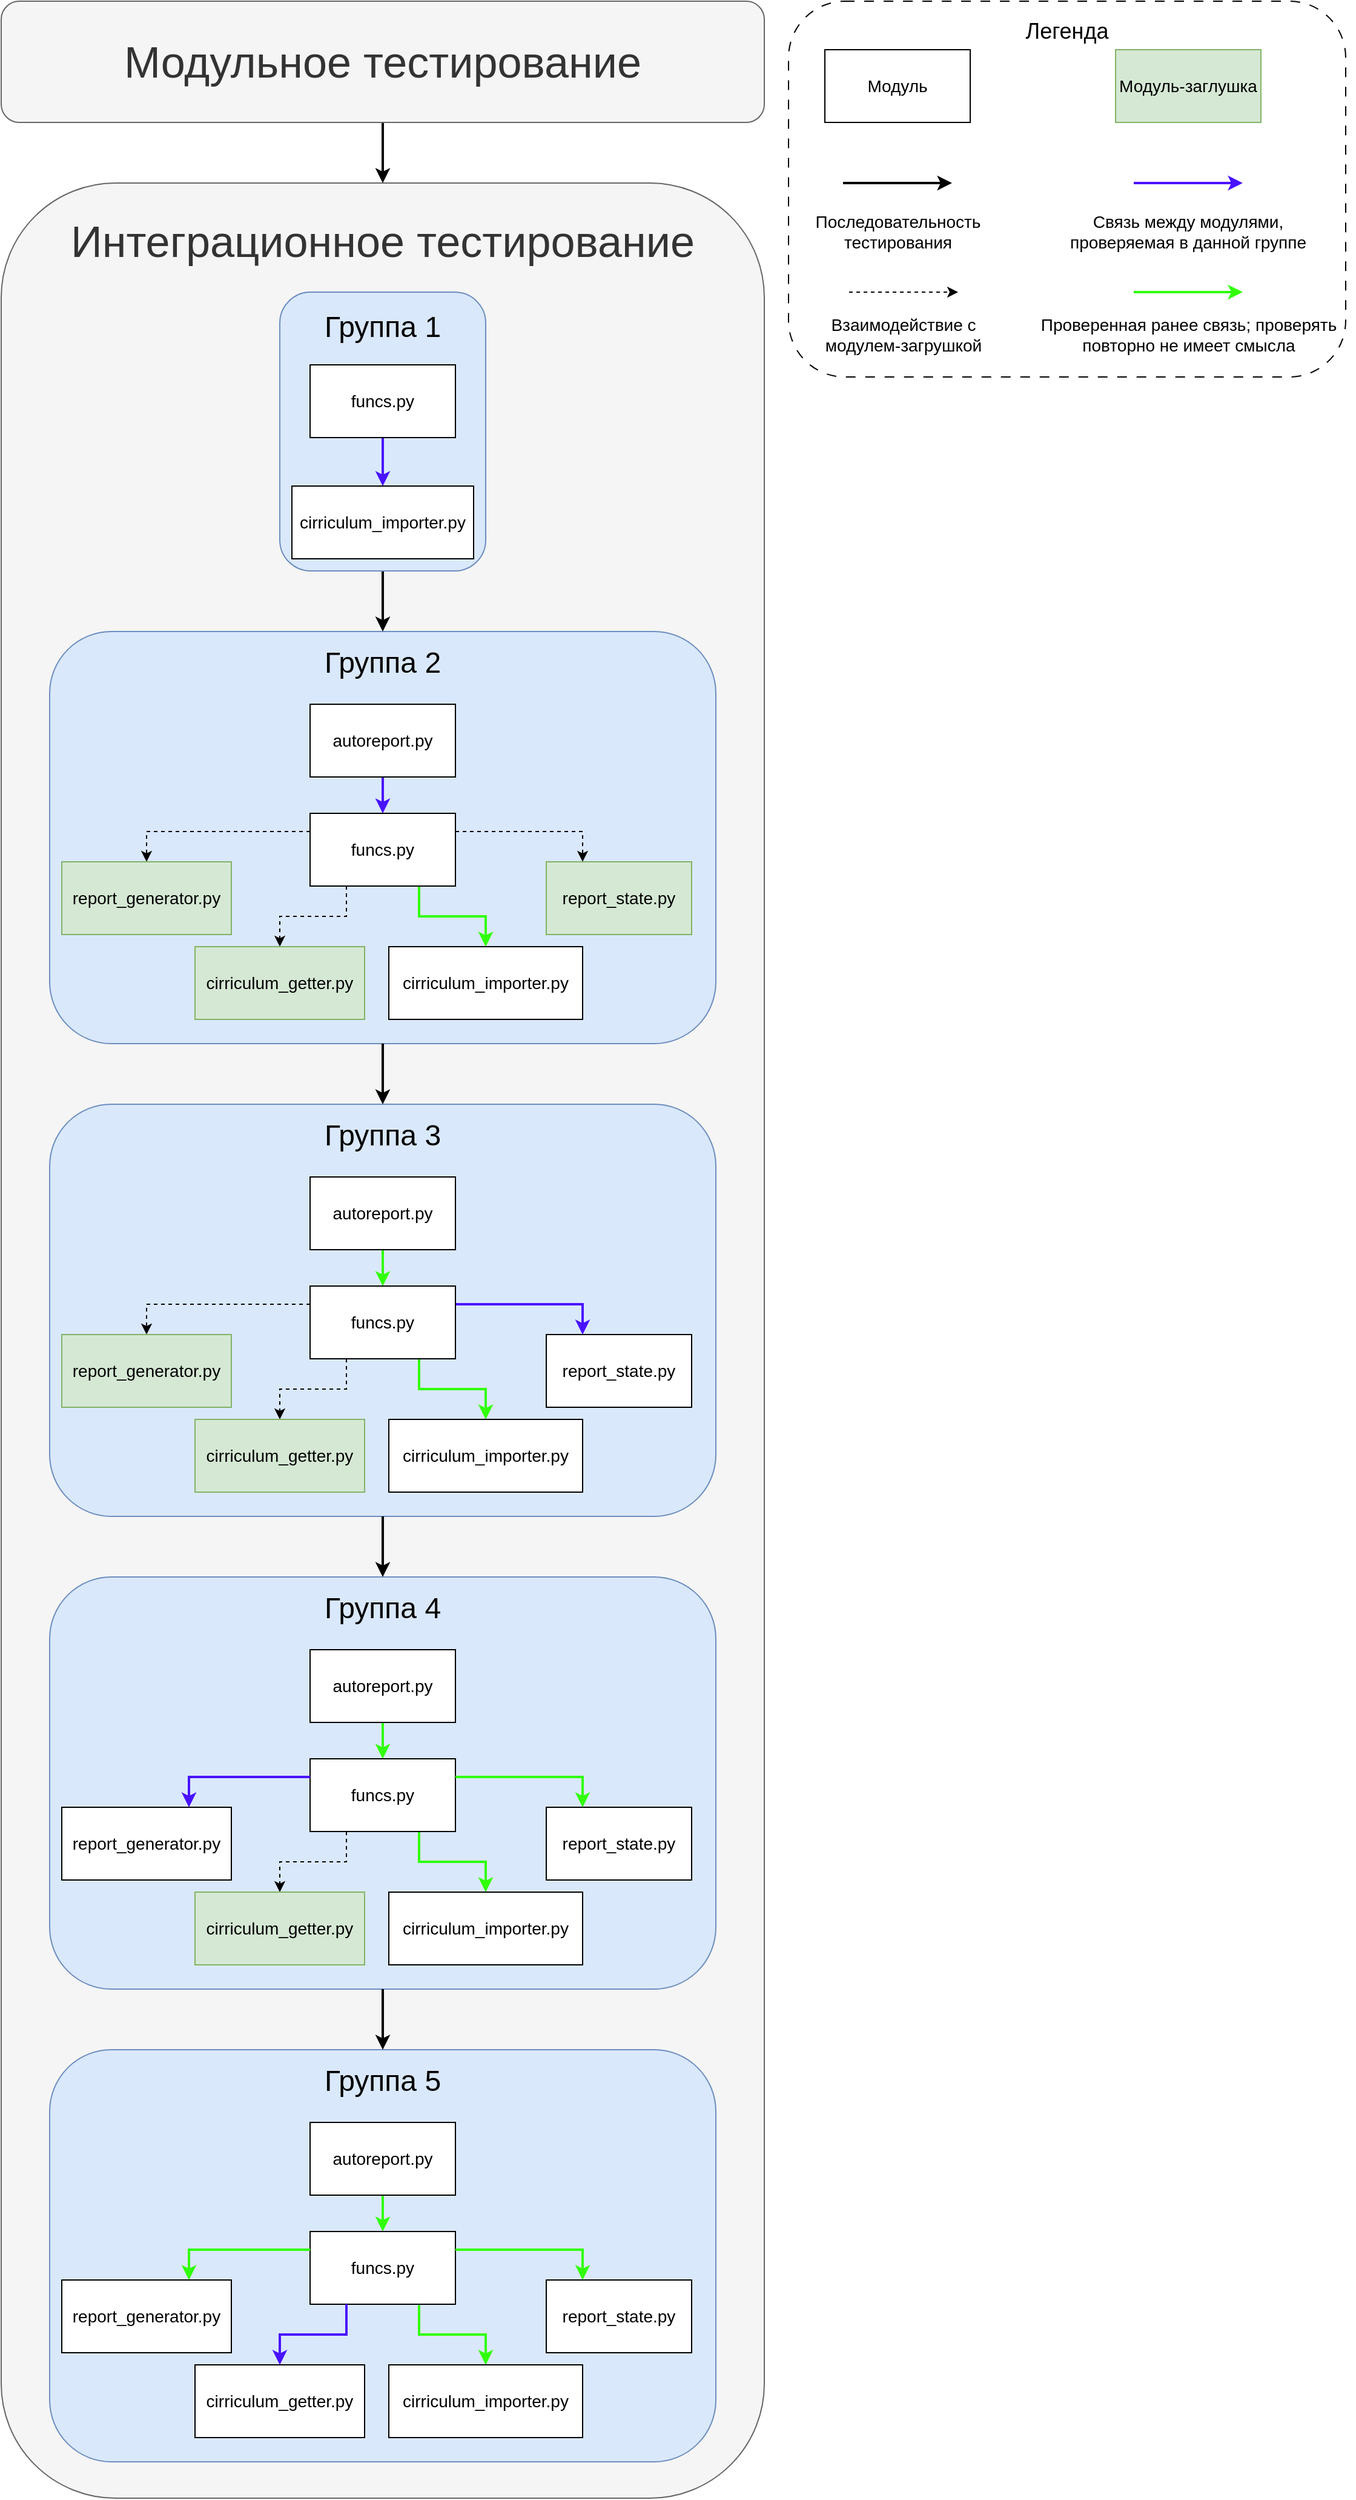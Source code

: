 <mxfile version="21.1.8" type="device">
  <diagram name="Page-1" id="lkr-BBM3ICJieEtdHAA6">
    <mxGraphModel dx="1615" dy="1928" grid="1" gridSize="10" guides="1" tooltips="1" connect="1" arrows="1" fold="1" page="1" pageScale="1" pageWidth="850" pageHeight="1100" math="0" shadow="0">
      <root>
        <mxCell id="0" />
        <mxCell id="1" parent="0" />
        <mxCell id="l3nvB3DhA1se58afsrXY-289" value="&lt;div&gt;&lt;font style=&quot;font-size: 18px;&quot;&gt;Легенда&lt;br&gt;&lt;/font&gt;&lt;/div&gt;&lt;div&gt;&lt;font style=&quot;font-size: 18px;&quot;&gt;&lt;br&gt;&lt;/font&gt;&lt;/div&gt;&lt;div&gt;&lt;font style=&quot;font-size: 18px;&quot;&gt;&lt;br&gt;&lt;/font&gt;&lt;/div&gt;&lt;div&gt;&lt;font style=&quot;font-size: 18px;&quot;&gt;&lt;br&gt;&lt;/font&gt;&lt;/div&gt;&lt;div&gt;&lt;font style=&quot;font-size: 18px;&quot;&gt;&lt;br&gt;&lt;/font&gt;&lt;/div&gt;&lt;div&gt;&lt;font style=&quot;font-size: 18px;&quot;&gt;&lt;br&gt;&lt;/font&gt;&lt;/div&gt;&lt;div&gt;&lt;font style=&quot;font-size: 18px;&quot;&gt;&lt;br&gt;&lt;/font&gt;&lt;/div&gt;&lt;div&gt;&lt;font style=&quot;font-size: 18px;&quot;&gt;&lt;br&gt;&lt;/font&gt;&lt;/div&gt;&lt;div&gt;&lt;font style=&quot;font-size: 18px;&quot;&gt;&lt;br&gt;&lt;/font&gt;&lt;/div&gt;&lt;div&gt;&lt;font style=&quot;font-size: 18px;&quot;&gt;&lt;br&gt;&lt;/font&gt;&lt;/div&gt;&lt;div&gt;&lt;font style=&quot;font-size: 18px;&quot;&gt;&lt;br&gt;&lt;/font&gt;&lt;/div&gt;&lt;div&gt;&lt;font style=&quot;font-size: 18px;&quot;&gt;&lt;br&gt;&lt;/font&gt;&lt;/div&gt;&lt;div&gt;&lt;font style=&quot;font-size: 18px;&quot;&gt;&lt;br&gt;&lt;/font&gt;&lt;/div&gt;" style="rounded=1;whiteSpace=wrap;html=1;dashed=1;dashPattern=8 8;" vertex="1" parent="1">
          <mxGeometry x="860" y="-510" width="460" height="310" as="geometry" />
        </mxCell>
        <mxCell id="l3nvB3DhA1se58afsrXY-282" value="&lt;div&gt;&lt;font style=&quot;font-size: 36px;&quot;&gt;Интеграционное тестирование&lt;/font&gt;&lt;/div&gt;&lt;div&gt;&lt;font style=&quot;font-size: 36px;&quot;&gt;&lt;br&gt;&lt;/font&gt;&lt;/div&gt;&lt;div&gt;&lt;font style=&quot;font-size: 36px;&quot;&gt;&lt;br&gt;&lt;/font&gt;&lt;/div&gt;&lt;div&gt;&lt;font style=&quot;font-size: 36px;&quot;&gt;&lt;br&gt;&lt;/font&gt;&lt;/div&gt;&lt;div&gt;&lt;font style=&quot;font-size: 36px;&quot;&gt;&lt;br&gt;&lt;/font&gt;&lt;/div&gt;&lt;div&gt;&lt;font style=&quot;font-size: 36px;&quot;&gt;&lt;br&gt;&lt;/font&gt;&lt;/div&gt;&lt;div&gt;&lt;font style=&quot;font-size: 36px;&quot;&gt;&lt;br&gt;&lt;/font&gt;&lt;/div&gt;&lt;div&gt;&lt;font style=&quot;font-size: 36px;&quot;&gt;&lt;br&gt;&lt;/font&gt;&lt;/div&gt;&lt;div&gt;&lt;font style=&quot;font-size: 36px;&quot;&gt;&lt;br&gt;&lt;/font&gt;&lt;/div&gt;&lt;div&gt;&lt;font style=&quot;font-size: 36px;&quot;&gt;&lt;br&gt;&lt;/font&gt;&lt;/div&gt;&lt;div&gt;&lt;font style=&quot;font-size: 36px;&quot;&gt;&lt;br&gt;&lt;/font&gt;&lt;/div&gt;&lt;div&gt;&lt;font style=&quot;font-size: 36px;&quot;&gt;&lt;br&gt;&lt;/font&gt;&lt;/div&gt;&lt;div&gt;&lt;font style=&quot;font-size: 36px;&quot;&gt;&lt;br&gt;&lt;/font&gt;&lt;/div&gt;&lt;div&gt;&lt;font style=&quot;font-size: 36px;&quot;&gt;&lt;br&gt;&lt;/font&gt;&lt;/div&gt;&lt;div&gt;&lt;font style=&quot;font-size: 36px;&quot;&gt;&lt;br&gt;&lt;/font&gt;&lt;/div&gt;&lt;div&gt;&lt;font style=&quot;font-size: 36px;&quot;&gt;&lt;br&gt;&lt;/font&gt;&lt;/div&gt;&lt;div&gt;&lt;font style=&quot;font-size: 36px;&quot;&gt;&lt;br&gt;&lt;/font&gt;&lt;/div&gt;&lt;div&gt;&lt;font style=&quot;font-size: 36px;&quot;&gt;&lt;br&gt;&lt;/font&gt;&lt;/div&gt;&lt;div&gt;&lt;font style=&quot;font-size: 36px;&quot;&gt;&lt;br&gt;&lt;/font&gt;&lt;/div&gt;&lt;div&gt;&lt;font style=&quot;font-size: 36px;&quot;&gt;&lt;br&gt;&lt;/font&gt;&lt;/div&gt;&lt;div&gt;&lt;font style=&quot;font-size: 36px;&quot;&gt;&lt;br&gt;&lt;/font&gt;&lt;/div&gt;&lt;div&gt;&lt;font style=&quot;font-size: 36px;&quot;&gt;&lt;br&gt;&lt;/font&gt;&lt;/div&gt;&lt;div&gt;&lt;font style=&quot;font-size: 36px;&quot;&gt;&lt;br&gt;&lt;/font&gt;&lt;/div&gt;&lt;div&gt;&lt;font style=&quot;font-size: 36px;&quot;&gt;&lt;br&gt;&lt;/font&gt;&lt;/div&gt;&lt;div&gt;&lt;font style=&quot;font-size: 36px;&quot;&gt;&lt;br&gt;&lt;/font&gt;&lt;/div&gt;&lt;div&gt;&lt;font style=&quot;font-size: 36px;&quot;&gt;&lt;br&gt;&lt;/font&gt;&lt;/div&gt;&lt;div&gt;&lt;font style=&quot;font-size: 36px;&quot;&gt;&lt;br&gt;&lt;/font&gt;&lt;/div&gt;&lt;div&gt;&lt;font style=&quot;font-size: 36px;&quot;&gt;&lt;br&gt;&lt;/font&gt;&lt;/div&gt;&lt;div&gt;&lt;font style=&quot;font-size: 36px;&quot;&gt;&lt;br&gt;&lt;/font&gt;&lt;/div&gt;&lt;div&gt;&lt;font style=&quot;font-size: 36px;&quot;&gt;&lt;br&gt;&lt;/font&gt;&lt;/div&gt;&lt;div&gt;&lt;font style=&quot;font-size: 36px;&quot;&gt;&lt;br&gt;&lt;/font&gt;&lt;/div&gt;&lt;div&gt;&lt;font style=&quot;font-size: 36px;&quot;&gt;&lt;br&gt;&lt;/font&gt;&lt;/div&gt;&lt;div&gt;&lt;font style=&quot;font-size: 36px;&quot;&gt;&lt;br&gt;&lt;/font&gt;&lt;/div&gt;&lt;div&gt;&lt;font style=&quot;font-size: 36px;&quot;&gt;&lt;br&gt;&lt;/font&gt;&lt;/div&gt;&lt;div&gt;&lt;font style=&quot;font-size: 36px;&quot;&gt;&lt;br&gt;&lt;/font&gt;&lt;/div&gt;&lt;div&gt;&lt;font style=&quot;font-size: 36px;&quot;&gt;&lt;br&gt;&lt;/font&gt;&lt;/div&gt;&lt;div&gt;&lt;font style=&quot;font-size: 36px;&quot;&gt;&lt;br&gt;&lt;/font&gt;&lt;/div&gt;&lt;div&gt;&lt;font style=&quot;font-size: 36px;&quot;&gt;&lt;br&gt;&lt;/font&gt;&lt;/div&gt;&lt;div&gt;&lt;font style=&quot;font-size: 36px;&quot;&gt;&lt;br&gt;&lt;/font&gt;&lt;/div&gt;&lt;div&gt;&lt;font style=&quot;font-size: 36px;&quot;&gt;&lt;br&gt;&lt;/font&gt;&lt;/div&gt;&lt;div&gt;&lt;font style=&quot;font-size: 36px;&quot;&gt;&lt;br&gt;&lt;/font&gt;&lt;/div&gt;&lt;div&gt;&lt;font style=&quot;font-size: 36px;&quot;&gt;&lt;br&gt;&lt;/font&gt;&lt;/div&gt;&lt;div&gt;&lt;font style=&quot;font-size: 36px;&quot;&gt;&lt;br&gt;&lt;/font&gt;&lt;/div&gt;" style="rounded=1;whiteSpace=wrap;html=1;fillColor=#f5f5f5;fontColor=#333333;strokeColor=#666666;" vertex="1" parent="1">
          <mxGeometry x="210" y="-360" width="630" height="1910" as="geometry" />
        </mxCell>
        <mxCell id="l3nvB3DhA1se58afsrXY-219" value="&lt;div&gt;&lt;font style=&quot;font-size: 24px;&quot;&gt;Группа 2&lt;br&gt;&lt;/font&gt;&lt;/div&gt;&lt;div&gt;&lt;font size=&quot;3&quot;&gt;&lt;br&gt;&lt;/font&gt;&lt;/div&gt;&lt;div&gt;&lt;font size=&quot;3&quot;&gt;&lt;br&gt;&lt;/font&gt;&lt;/div&gt;&lt;div&gt;&lt;font size=&quot;3&quot;&gt;&lt;br&gt;&lt;/font&gt;&lt;/div&gt;&lt;div&gt;&lt;font size=&quot;3&quot;&gt;&lt;br&gt;&lt;/font&gt;&lt;/div&gt;&lt;div&gt;&lt;font size=&quot;3&quot;&gt;&lt;br&gt;&lt;/font&gt;&lt;/div&gt;&lt;div&gt;&lt;font size=&quot;3&quot;&gt;&lt;br&gt;&lt;/font&gt;&lt;/div&gt;&lt;div&gt;&lt;font size=&quot;3&quot;&gt;&lt;br&gt;&lt;/font&gt;&lt;/div&gt;&lt;div&gt;&lt;font size=&quot;3&quot;&gt;&lt;br&gt;&lt;/font&gt;&lt;/div&gt;&lt;div&gt;&lt;font size=&quot;3&quot;&gt;&lt;br&gt;&lt;/font&gt;&lt;/div&gt;&lt;div&gt;&lt;font size=&quot;3&quot;&gt;&lt;br&gt;&lt;/font&gt;&lt;/div&gt;&lt;div&gt;&lt;font size=&quot;3&quot;&gt;&lt;br&gt;&lt;/font&gt;&lt;/div&gt;&lt;div&gt;&lt;font size=&quot;3&quot;&gt;&lt;br&gt;&lt;/font&gt;&lt;/div&gt;&lt;div&gt;&lt;font size=&quot;3&quot;&gt;&lt;br&gt;&lt;/font&gt;&lt;/div&gt;&lt;div&gt;&lt;font size=&quot;3&quot;&gt;&lt;br&gt;&lt;/font&gt;&lt;/div&gt;&lt;div&gt;&lt;font size=&quot;3&quot;&gt;&lt;br&gt;&lt;/font&gt;&lt;/div&gt;" style="rounded=1;whiteSpace=wrap;html=1;fillColor=#dae8fc;strokeColor=#6c8ebf;" vertex="1" parent="1">
          <mxGeometry x="250" y="10" width="550" height="340" as="geometry" />
        </mxCell>
        <mxCell id="l3nvB3DhA1se58afsrXY-285" style="edgeStyle=orthogonalEdgeStyle;rounded=0;orthogonalLoop=1;jettySize=auto;html=1;exitX=0.5;exitY=1;exitDx=0;exitDy=0;entryX=0.5;entryY=0;entryDx=0;entryDy=0;strokeWidth=2;" edge="1" parent="1" source="l3nvB3DhA1se58afsrXY-218" target="l3nvB3DhA1se58afsrXY-282">
          <mxGeometry relative="1" as="geometry" />
        </mxCell>
        <mxCell id="l3nvB3DhA1se58afsrXY-218" value="&lt;div&gt;&lt;font style=&quot;font-size: 36px;&quot;&gt;Модульное тестирование&lt;/font&gt;&lt;/div&gt;" style="rounded=1;whiteSpace=wrap;html=1;fillColor=#f5f5f5;fontColor=#333333;strokeColor=#666666;" vertex="1" parent="1">
          <mxGeometry x="210" y="-510" width="630" height="100" as="geometry" />
        </mxCell>
        <mxCell id="l3nvB3DhA1se58afsrXY-226" style="edgeStyle=orthogonalEdgeStyle;rounded=0;orthogonalLoop=1;jettySize=auto;html=1;exitX=0.5;exitY=1;exitDx=0;exitDy=0;entryX=0.5;entryY=0;entryDx=0;entryDy=0;strokeColor=#4912FF;strokeWidth=2;" edge="1" parent="1" source="l3nvB3DhA1se58afsrXY-220" target="l3nvB3DhA1se58afsrXY-221">
          <mxGeometry relative="1" as="geometry" />
        </mxCell>
        <mxCell id="l3nvB3DhA1se58afsrXY-220" value="&lt;font style=&quot;font-size: 14px;&quot;&gt;autoreport.py&lt;/font&gt;" style="rounded=0;whiteSpace=wrap;html=1;" vertex="1" parent="1">
          <mxGeometry x="465" y="70" width="120" height="60" as="geometry" />
        </mxCell>
        <mxCell id="l3nvB3DhA1se58afsrXY-227" style="edgeStyle=orthogonalEdgeStyle;rounded=0;orthogonalLoop=1;jettySize=auto;html=1;exitX=1;exitY=0.25;exitDx=0;exitDy=0;entryX=0.25;entryY=0;entryDx=0;entryDy=0;dashed=1;" edge="1" parent="1" source="l3nvB3DhA1se58afsrXY-221" target="l3nvB3DhA1se58afsrXY-225">
          <mxGeometry relative="1" as="geometry" />
        </mxCell>
        <mxCell id="l3nvB3DhA1se58afsrXY-228" style="edgeStyle=orthogonalEdgeStyle;rounded=0;orthogonalLoop=1;jettySize=auto;html=1;exitX=0.75;exitY=1;exitDx=0;exitDy=0;entryX=0.5;entryY=0;entryDx=0;entryDy=0;strokeColor=#31FF08;strokeWidth=2;" edge="1" parent="1" source="l3nvB3DhA1se58afsrXY-221" target="l3nvB3DhA1se58afsrXY-224">
          <mxGeometry relative="1" as="geometry" />
        </mxCell>
        <mxCell id="l3nvB3DhA1se58afsrXY-229" style="edgeStyle=orthogonalEdgeStyle;rounded=0;orthogonalLoop=1;jettySize=auto;html=1;exitX=0.25;exitY=1;exitDx=0;exitDy=0;entryX=0.5;entryY=0;entryDx=0;entryDy=0;dashed=1;" edge="1" parent="1" source="l3nvB3DhA1se58afsrXY-221" target="l3nvB3DhA1se58afsrXY-223">
          <mxGeometry relative="1" as="geometry" />
        </mxCell>
        <mxCell id="l3nvB3DhA1se58afsrXY-230" style="edgeStyle=orthogonalEdgeStyle;rounded=0;orthogonalLoop=1;jettySize=auto;html=1;exitX=0;exitY=0.25;exitDx=0;exitDy=0;entryX=0.5;entryY=0;entryDx=0;entryDy=0;dashed=1;" edge="1" parent="1" source="l3nvB3DhA1se58afsrXY-221" target="l3nvB3DhA1se58afsrXY-222">
          <mxGeometry relative="1" as="geometry" />
        </mxCell>
        <mxCell id="l3nvB3DhA1se58afsrXY-221" value="&lt;font style=&quot;font-size: 14px;&quot;&gt;funcs.py&lt;/font&gt;" style="rounded=0;whiteSpace=wrap;html=1;" vertex="1" parent="1">
          <mxGeometry x="465" y="160" width="120" height="60" as="geometry" />
        </mxCell>
        <mxCell id="l3nvB3DhA1se58afsrXY-222" value="&lt;font style=&quot;font-size: 14px;&quot;&gt;report_generator.py&lt;/font&gt;" style="rounded=0;whiteSpace=wrap;html=1;fillColor=#d5e8d4;strokeColor=#82b366;" vertex="1" parent="1">
          <mxGeometry x="260" y="200" width="140" height="60" as="geometry" />
        </mxCell>
        <mxCell id="l3nvB3DhA1se58afsrXY-223" value="&lt;font style=&quot;font-size: 14px;&quot;&gt;cirriculum_getter.py&lt;/font&gt;" style="rounded=0;whiteSpace=wrap;html=1;fillColor=#d5e8d4;strokeColor=#82b366;" vertex="1" parent="1">
          <mxGeometry x="370" y="270" width="140" height="60" as="geometry" />
        </mxCell>
        <mxCell id="l3nvB3DhA1se58afsrXY-224" value="&lt;font style=&quot;font-size: 14px;&quot;&gt;cirriculum_importer.py&lt;/font&gt;" style="rounded=0;whiteSpace=wrap;html=1;" vertex="1" parent="1">
          <mxGeometry x="530" y="270" width="160" height="60" as="geometry" />
        </mxCell>
        <mxCell id="l3nvB3DhA1se58afsrXY-225" value="&lt;font style=&quot;font-size: 14px;&quot;&gt;report_state.py&lt;/font&gt;" style="rounded=0;whiteSpace=wrap;html=1;fillColor=#d5e8d4;strokeColor=#82b366;" vertex="1" parent="1">
          <mxGeometry x="660" y="200" width="120" height="60" as="geometry" />
        </mxCell>
        <mxCell id="l3nvB3DhA1se58afsrXY-284" style="edgeStyle=orthogonalEdgeStyle;rounded=0;orthogonalLoop=1;jettySize=auto;html=1;exitX=0.5;exitY=1;exitDx=0;exitDy=0;entryX=0.5;entryY=0;entryDx=0;entryDy=0;strokeWidth=2;" edge="1" parent="1" source="l3nvB3DhA1se58afsrXY-231" target="l3nvB3DhA1se58afsrXY-219">
          <mxGeometry relative="1" as="geometry" />
        </mxCell>
        <mxCell id="l3nvB3DhA1se58afsrXY-231" value="&lt;div&gt;&lt;font style=&quot;font-size: 24px;&quot;&gt;Группа 1&lt;/font&gt;&lt;/div&gt;&lt;br&gt;&lt;div&gt;&lt;br&gt;&lt;/div&gt;&lt;div&gt;&lt;br&gt;&lt;/div&gt;&lt;div&gt;&lt;br&gt;&lt;/div&gt;&lt;div&gt;&lt;br&gt;&lt;/div&gt;&lt;div&gt;&lt;br&gt;&lt;/div&gt;&lt;div&gt;&lt;br&gt;&lt;/div&gt;&lt;div&gt;&lt;br&gt;&lt;/div&gt;&lt;div&gt;&lt;br&gt;&lt;/div&gt;&lt;div&gt;&lt;br&gt;&lt;/div&gt;&lt;div&gt;&lt;br&gt;&lt;/div&gt;&lt;div&gt;&lt;br&gt;&lt;/div&gt;" style="rounded=1;whiteSpace=wrap;html=1;fillColor=#dae8fc;strokeColor=#6c8ebf;" vertex="1" parent="1">
          <mxGeometry x="440" y="-270" width="170" height="230" as="geometry" />
        </mxCell>
        <mxCell id="l3nvB3DhA1se58afsrXY-235" style="edgeStyle=orthogonalEdgeStyle;rounded=0;orthogonalLoop=1;jettySize=auto;html=1;exitX=0.5;exitY=1;exitDx=0;exitDy=0;entryX=0.5;entryY=0;entryDx=0;entryDy=0;strokeColor=#4912FF;strokeWidth=2;" edge="1" parent="1" source="l3nvB3DhA1se58afsrXY-238" target="l3nvB3DhA1se58afsrXY-241">
          <mxGeometry relative="1" as="geometry" />
        </mxCell>
        <mxCell id="l3nvB3DhA1se58afsrXY-238" value="&lt;font style=&quot;font-size: 14px;&quot;&gt;funcs.py&lt;/font&gt;" style="rounded=0;whiteSpace=wrap;html=1;" vertex="1" parent="1">
          <mxGeometry x="465" y="-210" width="120" height="60" as="geometry" />
        </mxCell>
        <mxCell id="l3nvB3DhA1se58afsrXY-241" value="&lt;font style=&quot;font-size: 14px;&quot;&gt;cirriculum_importer.py&lt;/font&gt;" style="rounded=0;whiteSpace=wrap;html=1;" vertex="1" parent="1">
          <mxGeometry x="450" y="-110" width="150" height="60" as="geometry" />
        </mxCell>
        <mxCell id="l3nvB3DhA1se58afsrXY-243" value="&lt;div&gt;&lt;font style=&quot;font-size: 24px;&quot;&gt;Группа 3&lt;br&gt;&lt;/font&gt;&lt;/div&gt;&lt;div&gt;&lt;font size=&quot;3&quot;&gt;&lt;br&gt;&lt;/font&gt;&lt;/div&gt;&lt;div&gt;&lt;font size=&quot;3&quot;&gt;&lt;br&gt;&lt;/font&gt;&lt;/div&gt;&lt;div&gt;&lt;font size=&quot;3&quot;&gt;&lt;br&gt;&lt;/font&gt;&lt;/div&gt;&lt;div&gt;&lt;font size=&quot;3&quot;&gt;&lt;br&gt;&lt;/font&gt;&lt;/div&gt;&lt;div&gt;&lt;font size=&quot;3&quot;&gt;&lt;br&gt;&lt;/font&gt;&lt;/div&gt;&lt;div&gt;&lt;font size=&quot;3&quot;&gt;&lt;br&gt;&lt;/font&gt;&lt;/div&gt;&lt;div&gt;&lt;font size=&quot;3&quot;&gt;&lt;br&gt;&lt;/font&gt;&lt;/div&gt;&lt;div&gt;&lt;font size=&quot;3&quot;&gt;&lt;br&gt;&lt;/font&gt;&lt;/div&gt;&lt;div&gt;&lt;font size=&quot;3&quot;&gt;&lt;br&gt;&lt;/font&gt;&lt;/div&gt;&lt;div&gt;&lt;font size=&quot;3&quot;&gt;&lt;br&gt;&lt;/font&gt;&lt;/div&gt;&lt;div&gt;&lt;font size=&quot;3&quot;&gt;&lt;br&gt;&lt;/font&gt;&lt;/div&gt;&lt;div&gt;&lt;font size=&quot;3&quot;&gt;&lt;br&gt;&lt;/font&gt;&lt;/div&gt;&lt;div&gt;&lt;font size=&quot;3&quot;&gt;&lt;br&gt;&lt;/font&gt;&lt;/div&gt;&lt;div&gt;&lt;font size=&quot;3&quot;&gt;&lt;br&gt;&lt;/font&gt;&lt;/div&gt;&lt;div&gt;&lt;font size=&quot;3&quot;&gt;&lt;br&gt;&lt;/font&gt;&lt;/div&gt;" style="rounded=1;whiteSpace=wrap;html=1;fillColor=#dae8fc;strokeColor=#6c8ebf;" vertex="1" parent="1">
          <mxGeometry x="250" y="400" width="550" height="340" as="geometry" />
        </mxCell>
        <mxCell id="l3nvB3DhA1se58afsrXY-244" style="edgeStyle=orthogonalEdgeStyle;rounded=0;orthogonalLoop=1;jettySize=auto;html=1;exitX=0.5;exitY=1;exitDx=0;exitDy=0;entryX=0.5;entryY=0;entryDx=0;entryDy=0;strokeColor=#31FF08;strokeWidth=2;" edge="1" parent="1" source="l3nvB3DhA1se58afsrXY-245" target="l3nvB3DhA1se58afsrXY-250">
          <mxGeometry relative="1" as="geometry" />
        </mxCell>
        <mxCell id="l3nvB3DhA1se58afsrXY-245" value="&lt;font style=&quot;font-size: 14px;&quot;&gt;autoreport.py&lt;/font&gt;" style="rounded=0;whiteSpace=wrap;html=1;" vertex="1" parent="1">
          <mxGeometry x="465" y="460" width="120" height="60" as="geometry" />
        </mxCell>
        <mxCell id="l3nvB3DhA1se58afsrXY-246" style="edgeStyle=orthogonalEdgeStyle;rounded=0;orthogonalLoop=1;jettySize=auto;html=1;exitX=1;exitY=0.25;exitDx=0;exitDy=0;entryX=0.25;entryY=0;entryDx=0;entryDy=0;strokeColor=#4912FF;strokeWidth=2;" edge="1" parent="1" source="l3nvB3DhA1se58afsrXY-250" target="l3nvB3DhA1se58afsrXY-254">
          <mxGeometry relative="1" as="geometry" />
        </mxCell>
        <mxCell id="l3nvB3DhA1se58afsrXY-247" style="edgeStyle=orthogonalEdgeStyle;rounded=0;orthogonalLoop=1;jettySize=auto;html=1;exitX=0.75;exitY=1;exitDx=0;exitDy=0;entryX=0.5;entryY=0;entryDx=0;entryDy=0;strokeColor=#31FF08;strokeWidth=2;" edge="1" parent="1" source="l3nvB3DhA1se58afsrXY-250" target="l3nvB3DhA1se58afsrXY-253">
          <mxGeometry relative="1" as="geometry" />
        </mxCell>
        <mxCell id="l3nvB3DhA1se58afsrXY-248" style="edgeStyle=orthogonalEdgeStyle;rounded=0;orthogonalLoop=1;jettySize=auto;html=1;exitX=0.25;exitY=1;exitDx=0;exitDy=0;entryX=0.5;entryY=0;entryDx=0;entryDy=0;dashed=1;" edge="1" parent="1" source="l3nvB3DhA1se58afsrXY-250" target="l3nvB3DhA1se58afsrXY-252">
          <mxGeometry relative="1" as="geometry" />
        </mxCell>
        <mxCell id="l3nvB3DhA1se58afsrXY-249" style="edgeStyle=orthogonalEdgeStyle;rounded=0;orthogonalLoop=1;jettySize=auto;html=1;exitX=0;exitY=0.25;exitDx=0;exitDy=0;entryX=0.5;entryY=0;entryDx=0;entryDy=0;dashed=1;" edge="1" parent="1" source="l3nvB3DhA1se58afsrXY-250" target="l3nvB3DhA1se58afsrXY-251">
          <mxGeometry relative="1" as="geometry" />
        </mxCell>
        <mxCell id="l3nvB3DhA1se58afsrXY-250" value="&lt;font style=&quot;font-size: 14px;&quot;&gt;funcs.py&lt;/font&gt;" style="rounded=0;whiteSpace=wrap;html=1;" vertex="1" parent="1">
          <mxGeometry x="465" y="550" width="120" height="60" as="geometry" />
        </mxCell>
        <mxCell id="l3nvB3DhA1se58afsrXY-251" value="&lt;font style=&quot;font-size: 14px;&quot;&gt;report_generator.py&lt;/font&gt;" style="rounded=0;whiteSpace=wrap;html=1;fillColor=#d5e8d4;strokeColor=#82b366;" vertex="1" parent="1">
          <mxGeometry x="260" y="590" width="140" height="60" as="geometry" />
        </mxCell>
        <mxCell id="l3nvB3DhA1se58afsrXY-252" value="&lt;font style=&quot;font-size: 14px;&quot;&gt;cirriculum_getter.py&lt;/font&gt;" style="rounded=0;whiteSpace=wrap;html=1;fillColor=#d5e8d4;strokeColor=#82b366;" vertex="1" parent="1">
          <mxGeometry x="370" y="660" width="140" height="60" as="geometry" />
        </mxCell>
        <mxCell id="l3nvB3DhA1se58afsrXY-253" value="&lt;font style=&quot;font-size: 14px;&quot;&gt;cirriculum_importer.py&lt;/font&gt;" style="rounded=0;whiteSpace=wrap;html=1;" vertex="1" parent="1">
          <mxGeometry x="530" y="660" width="160" height="60" as="geometry" />
        </mxCell>
        <mxCell id="l3nvB3DhA1se58afsrXY-254" value="&lt;font style=&quot;font-size: 14px;&quot;&gt;report_state.py&lt;/font&gt;" style="rounded=0;whiteSpace=wrap;html=1;" vertex="1" parent="1">
          <mxGeometry x="660" y="590" width="120" height="60" as="geometry" />
        </mxCell>
        <mxCell id="l3nvB3DhA1se58afsrXY-255" value="&lt;div&gt;&lt;font style=&quot;font-size: 24px;&quot;&gt;Группа 4&lt;br&gt;&lt;/font&gt;&lt;/div&gt;&lt;div&gt;&lt;font size=&quot;3&quot;&gt;&lt;br&gt;&lt;/font&gt;&lt;/div&gt;&lt;div&gt;&lt;font size=&quot;3&quot;&gt;&lt;br&gt;&lt;/font&gt;&lt;/div&gt;&lt;div&gt;&lt;font size=&quot;3&quot;&gt;&lt;br&gt;&lt;/font&gt;&lt;/div&gt;&lt;div&gt;&lt;font size=&quot;3&quot;&gt;&lt;br&gt;&lt;/font&gt;&lt;/div&gt;&lt;div&gt;&lt;font size=&quot;3&quot;&gt;&lt;br&gt;&lt;/font&gt;&lt;/div&gt;&lt;div&gt;&lt;font size=&quot;3&quot;&gt;&lt;br&gt;&lt;/font&gt;&lt;/div&gt;&lt;div&gt;&lt;font size=&quot;3&quot;&gt;&lt;br&gt;&lt;/font&gt;&lt;/div&gt;&lt;div&gt;&lt;font size=&quot;3&quot;&gt;&lt;br&gt;&lt;/font&gt;&lt;/div&gt;&lt;div&gt;&lt;font size=&quot;3&quot;&gt;&lt;br&gt;&lt;/font&gt;&lt;/div&gt;&lt;div&gt;&lt;font size=&quot;3&quot;&gt;&lt;br&gt;&lt;/font&gt;&lt;/div&gt;&lt;div&gt;&lt;font size=&quot;3&quot;&gt;&lt;br&gt;&lt;/font&gt;&lt;/div&gt;&lt;div&gt;&lt;font size=&quot;3&quot;&gt;&lt;br&gt;&lt;/font&gt;&lt;/div&gt;&lt;div&gt;&lt;font size=&quot;3&quot;&gt;&lt;br&gt;&lt;/font&gt;&lt;/div&gt;&lt;div&gt;&lt;font size=&quot;3&quot;&gt;&lt;br&gt;&lt;/font&gt;&lt;/div&gt;&lt;div&gt;&lt;font size=&quot;3&quot;&gt;&lt;br&gt;&lt;/font&gt;&lt;/div&gt;" style="rounded=1;whiteSpace=wrap;html=1;fillColor=#dae8fc;strokeColor=#6c8ebf;" vertex="1" parent="1">
          <mxGeometry x="250" y="790" width="550" height="340" as="geometry" />
        </mxCell>
        <mxCell id="l3nvB3DhA1se58afsrXY-256" style="edgeStyle=orthogonalEdgeStyle;rounded=0;orthogonalLoop=1;jettySize=auto;html=1;exitX=0.5;exitY=1;exitDx=0;exitDy=0;entryX=0.5;entryY=0;entryDx=0;entryDy=0;strokeColor=#31FF08;strokeWidth=2;" edge="1" parent="1" source="l3nvB3DhA1se58afsrXY-257" target="l3nvB3DhA1se58afsrXY-262">
          <mxGeometry relative="1" as="geometry" />
        </mxCell>
        <mxCell id="l3nvB3DhA1se58afsrXY-257" value="&lt;font style=&quot;font-size: 14px;&quot;&gt;autoreport.py&lt;/font&gt;" style="rounded=0;whiteSpace=wrap;html=1;" vertex="1" parent="1">
          <mxGeometry x="465" y="850" width="120" height="60" as="geometry" />
        </mxCell>
        <mxCell id="l3nvB3DhA1se58afsrXY-259" style="edgeStyle=orthogonalEdgeStyle;rounded=0;orthogonalLoop=1;jettySize=auto;html=1;exitX=0.75;exitY=1;exitDx=0;exitDy=0;entryX=0.5;entryY=0;entryDx=0;entryDy=0;strokeColor=#31FF08;strokeWidth=2;" edge="1" parent="1" source="l3nvB3DhA1se58afsrXY-262" target="l3nvB3DhA1se58afsrXY-265">
          <mxGeometry relative="1" as="geometry" />
        </mxCell>
        <mxCell id="l3nvB3DhA1se58afsrXY-260" style="edgeStyle=orthogonalEdgeStyle;rounded=0;orthogonalLoop=1;jettySize=auto;html=1;exitX=0.25;exitY=1;exitDx=0;exitDy=0;entryX=0.5;entryY=0;entryDx=0;entryDy=0;dashed=1;" edge="1" parent="1" source="l3nvB3DhA1se58afsrXY-262" target="l3nvB3DhA1se58afsrXY-264">
          <mxGeometry relative="1" as="geometry" />
        </mxCell>
        <mxCell id="l3nvB3DhA1se58afsrXY-262" value="&lt;font style=&quot;font-size: 14px;&quot;&gt;funcs.py&lt;/font&gt;" style="rounded=0;whiteSpace=wrap;html=1;" vertex="1" parent="1">
          <mxGeometry x="465" y="940" width="120" height="60" as="geometry" />
        </mxCell>
        <mxCell id="l3nvB3DhA1se58afsrXY-263" value="&lt;font style=&quot;font-size: 14px;&quot;&gt;report_generator.py&lt;/font&gt;" style="rounded=0;whiteSpace=wrap;html=1;" vertex="1" parent="1">
          <mxGeometry x="260" y="980" width="140" height="60" as="geometry" />
        </mxCell>
        <mxCell id="l3nvB3DhA1se58afsrXY-264" value="&lt;font style=&quot;font-size: 14px;&quot;&gt;cirriculum_getter.py&lt;/font&gt;" style="rounded=0;whiteSpace=wrap;html=1;fillColor=#d5e8d4;strokeColor=#82b366;" vertex="1" parent="1">
          <mxGeometry x="370" y="1050" width="140" height="60" as="geometry" />
        </mxCell>
        <mxCell id="l3nvB3DhA1se58afsrXY-265" value="&lt;font style=&quot;font-size: 14px;&quot;&gt;cirriculum_importer.py&lt;/font&gt;" style="rounded=0;whiteSpace=wrap;html=1;" vertex="1" parent="1">
          <mxGeometry x="530" y="1050" width="160" height="60" as="geometry" />
        </mxCell>
        <mxCell id="l3nvB3DhA1se58afsrXY-266" value="&lt;font style=&quot;font-size: 14px;&quot;&gt;report_state.py&lt;/font&gt;" style="rounded=0;whiteSpace=wrap;html=1;" vertex="1" parent="1">
          <mxGeometry x="660" y="980" width="120" height="60" as="geometry" />
        </mxCell>
        <mxCell id="l3nvB3DhA1se58afsrXY-267" style="edgeStyle=orthogonalEdgeStyle;rounded=0;orthogonalLoop=1;jettySize=auto;html=1;exitX=0;exitY=0.25;exitDx=0;exitDy=0;entryX=0.75;entryY=0;entryDx=0;entryDy=0;strokeColor=#4912FF;strokeWidth=2;" edge="1" parent="1" source="l3nvB3DhA1se58afsrXY-262" target="l3nvB3DhA1se58afsrXY-263">
          <mxGeometry relative="1" as="geometry">
            <mxPoint x="595" y="995" as="sourcePoint" />
            <mxPoint x="700" y="1030" as="targetPoint" />
          </mxGeometry>
        </mxCell>
        <mxCell id="l3nvB3DhA1se58afsrXY-268" style="edgeStyle=orthogonalEdgeStyle;rounded=0;orthogonalLoop=1;jettySize=auto;html=1;exitX=1;exitY=0.25;exitDx=0;exitDy=0;entryX=0.25;entryY=0;entryDx=0;entryDy=0;strokeColor=#31FF08;strokeWidth=2;" edge="1" parent="1" source="l3nvB3DhA1se58afsrXY-262" target="l3nvB3DhA1se58afsrXY-266">
          <mxGeometry relative="1" as="geometry">
            <mxPoint x="565" y="1010" as="sourcePoint" />
            <mxPoint x="600" y="1060" as="targetPoint" />
          </mxGeometry>
        </mxCell>
        <mxCell id="l3nvB3DhA1se58afsrXY-269" value="&lt;div&gt;&lt;font style=&quot;font-size: 24px;&quot;&gt;Группа 5&lt;/font&gt;&lt;/div&gt;&lt;div&gt;&lt;font size=&quot;3&quot;&gt;&lt;br&gt;&lt;/font&gt;&lt;/div&gt;&lt;div&gt;&lt;font size=&quot;3&quot;&gt;&lt;br&gt;&lt;/font&gt;&lt;/div&gt;&lt;div&gt;&lt;font size=&quot;3&quot;&gt;&lt;br&gt;&lt;/font&gt;&lt;/div&gt;&lt;div&gt;&lt;font size=&quot;3&quot;&gt;&lt;br&gt;&lt;/font&gt;&lt;/div&gt;&lt;div&gt;&lt;font size=&quot;3&quot;&gt;&lt;br&gt;&lt;/font&gt;&lt;/div&gt;&lt;div&gt;&lt;font size=&quot;3&quot;&gt;&lt;br&gt;&lt;/font&gt;&lt;/div&gt;&lt;div&gt;&lt;font size=&quot;3&quot;&gt;&lt;br&gt;&lt;/font&gt;&lt;/div&gt;&lt;div&gt;&lt;font size=&quot;3&quot;&gt;&lt;br&gt;&lt;/font&gt;&lt;/div&gt;&lt;div&gt;&lt;font size=&quot;3&quot;&gt;&lt;br&gt;&lt;/font&gt;&lt;/div&gt;&lt;div&gt;&lt;font size=&quot;3&quot;&gt;&lt;br&gt;&lt;/font&gt;&lt;/div&gt;&lt;div&gt;&lt;font size=&quot;3&quot;&gt;&lt;br&gt;&lt;/font&gt;&lt;/div&gt;&lt;div&gt;&lt;font size=&quot;3&quot;&gt;&lt;br&gt;&lt;/font&gt;&lt;/div&gt;&lt;div&gt;&lt;font size=&quot;3&quot;&gt;&lt;br&gt;&lt;/font&gt;&lt;/div&gt;&lt;div&gt;&lt;font size=&quot;3&quot;&gt;&lt;br&gt;&lt;/font&gt;&lt;/div&gt;&lt;div&gt;&lt;font size=&quot;3&quot;&gt;&lt;br&gt;&lt;/font&gt;&lt;/div&gt;" style="rounded=1;whiteSpace=wrap;html=1;fillColor=#dae8fc;strokeColor=#6c8ebf;" vertex="1" parent="1">
          <mxGeometry x="250" y="1180" width="550" height="340" as="geometry" />
        </mxCell>
        <mxCell id="l3nvB3DhA1se58afsrXY-270" style="edgeStyle=orthogonalEdgeStyle;rounded=0;orthogonalLoop=1;jettySize=auto;html=1;exitX=0.5;exitY=1;exitDx=0;exitDy=0;entryX=0.5;entryY=0;entryDx=0;entryDy=0;strokeColor=#31FF08;strokeWidth=2;" edge="1" parent="1" source="l3nvB3DhA1se58afsrXY-271" target="l3nvB3DhA1se58afsrXY-274">
          <mxGeometry relative="1" as="geometry" />
        </mxCell>
        <mxCell id="l3nvB3DhA1se58afsrXY-271" value="&lt;font style=&quot;font-size: 14px;&quot;&gt;autoreport.py&lt;/font&gt;" style="rounded=0;whiteSpace=wrap;html=1;" vertex="1" parent="1">
          <mxGeometry x="465" y="1240" width="120" height="60" as="geometry" />
        </mxCell>
        <mxCell id="l3nvB3DhA1se58afsrXY-272" style="edgeStyle=orthogonalEdgeStyle;rounded=0;orthogonalLoop=1;jettySize=auto;html=1;exitX=0.75;exitY=1;exitDx=0;exitDy=0;entryX=0.5;entryY=0;entryDx=0;entryDy=0;strokeColor=#31FF08;strokeWidth=2;" edge="1" parent="1" source="l3nvB3DhA1se58afsrXY-274" target="l3nvB3DhA1se58afsrXY-277">
          <mxGeometry relative="1" as="geometry" />
        </mxCell>
        <mxCell id="l3nvB3DhA1se58afsrXY-274" value="&lt;font style=&quot;font-size: 14px;&quot;&gt;funcs.py&lt;/font&gt;" style="rounded=0;whiteSpace=wrap;html=1;" vertex="1" parent="1">
          <mxGeometry x="465" y="1330" width="120" height="60" as="geometry" />
        </mxCell>
        <mxCell id="l3nvB3DhA1se58afsrXY-275" value="&lt;font style=&quot;font-size: 14px;&quot;&gt;report_generator.py&lt;/font&gt;" style="rounded=0;whiteSpace=wrap;html=1;" vertex="1" parent="1">
          <mxGeometry x="260" y="1370" width="140" height="60" as="geometry" />
        </mxCell>
        <mxCell id="l3nvB3DhA1se58afsrXY-276" value="&lt;font style=&quot;font-size: 14px;&quot;&gt;cirriculum_getter.py&lt;/font&gt;" style="rounded=0;whiteSpace=wrap;html=1;" vertex="1" parent="1">
          <mxGeometry x="370" y="1440" width="140" height="60" as="geometry" />
        </mxCell>
        <mxCell id="l3nvB3DhA1se58afsrXY-277" value="&lt;font style=&quot;font-size: 14px;&quot;&gt;cirriculum_importer.py&lt;/font&gt;" style="rounded=0;whiteSpace=wrap;html=1;" vertex="1" parent="1">
          <mxGeometry x="530" y="1440" width="160" height="60" as="geometry" />
        </mxCell>
        <mxCell id="l3nvB3DhA1se58afsrXY-278" value="&lt;font style=&quot;font-size: 14px;&quot;&gt;report_state.py&lt;/font&gt;" style="rounded=0;whiteSpace=wrap;html=1;" vertex="1" parent="1">
          <mxGeometry x="660" y="1370" width="120" height="60" as="geometry" />
        </mxCell>
        <mxCell id="l3nvB3DhA1se58afsrXY-279" style="edgeStyle=orthogonalEdgeStyle;rounded=0;orthogonalLoop=1;jettySize=auto;html=1;exitX=0.25;exitY=1;exitDx=0;exitDy=0;entryX=0.5;entryY=0;entryDx=0;entryDy=0;strokeColor=#4912FF;strokeWidth=2;" edge="1" parent="1" source="l3nvB3DhA1se58afsrXY-274" target="l3nvB3DhA1se58afsrXY-276">
          <mxGeometry relative="1" as="geometry">
            <mxPoint x="595" y="1385" as="sourcePoint" />
            <mxPoint x="700" y="1420" as="targetPoint" />
          </mxGeometry>
        </mxCell>
        <mxCell id="l3nvB3DhA1se58afsrXY-280" style="edgeStyle=orthogonalEdgeStyle;rounded=0;orthogonalLoop=1;jettySize=auto;html=1;exitX=1;exitY=0.25;exitDx=0;exitDy=0;entryX=0.25;entryY=0;entryDx=0;entryDy=0;strokeColor=#31FF08;strokeWidth=2;" edge="1" parent="1" source="l3nvB3DhA1se58afsrXY-274" target="l3nvB3DhA1se58afsrXY-278">
          <mxGeometry relative="1" as="geometry">
            <mxPoint x="565" y="1400" as="sourcePoint" />
            <mxPoint x="600" y="1450" as="targetPoint" />
          </mxGeometry>
        </mxCell>
        <mxCell id="l3nvB3DhA1se58afsrXY-281" style="edgeStyle=orthogonalEdgeStyle;rounded=0;orthogonalLoop=1;jettySize=auto;html=1;exitX=0;exitY=0.25;exitDx=0;exitDy=0;entryX=0.75;entryY=0;entryDx=0;entryDy=0;strokeColor=#31FF08;strokeWidth=2;" edge="1" parent="1" source="l3nvB3DhA1se58afsrXY-274" target="l3nvB3DhA1se58afsrXY-275">
          <mxGeometry relative="1" as="geometry">
            <mxPoint x="565" y="1400" as="sourcePoint" />
            <mxPoint x="600" y="1450" as="targetPoint" />
          </mxGeometry>
        </mxCell>
        <mxCell id="l3nvB3DhA1se58afsrXY-286" style="edgeStyle=orthogonalEdgeStyle;rounded=0;orthogonalLoop=1;jettySize=auto;html=1;exitX=0.5;exitY=1;exitDx=0;exitDy=0;entryX=0.5;entryY=0;entryDx=0;entryDy=0;strokeWidth=2;" edge="1" parent="1" source="l3nvB3DhA1se58afsrXY-219" target="l3nvB3DhA1se58afsrXY-243">
          <mxGeometry relative="1" as="geometry">
            <mxPoint x="535" y="-30" as="sourcePoint" />
            <mxPoint x="535" y="20" as="targetPoint" />
          </mxGeometry>
        </mxCell>
        <mxCell id="l3nvB3DhA1se58afsrXY-287" style="edgeStyle=orthogonalEdgeStyle;rounded=0;orthogonalLoop=1;jettySize=auto;html=1;exitX=0.5;exitY=1;exitDx=0;exitDy=0;entryX=0.5;entryY=0;entryDx=0;entryDy=0;strokeWidth=2;" edge="1" parent="1" source="l3nvB3DhA1se58afsrXY-243" target="l3nvB3DhA1se58afsrXY-255">
          <mxGeometry relative="1" as="geometry">
            <mxPoint x="535" y="360" as="sourcePoint" />
            <mxPoint x="535" y="410" as="targetPoint" />
          </mxGeometry>
        </mxCell>
        <mxCell id="l3nvB3DhA1se58afsrXY-288" style="edgeStyle=orthogonalEdgeStyle;rounded=0;orthogonalLoop=1;jettySize=auto;html=1;exitX=0.5;exitY=1;exitDx=0;exitDy=0;entryX=0.5;entryY=0;entryDx=0;entryDy=0;strokeWidth=2;" edge="1" parent="1" source="l3nvB3DhA1se58afsrXY-255" target="l3nvB3DhA1se58afsrXY-269">
          <mxGeometry relative="1" as="geometry">
            <mxPoint x="535" y="750" as="sourcePoint" />
            <mxPoint x="535" y="800" as="targetPoint" />
          </mxGeometry>
        </mxCell>
        <mxCell id="l3nvB3DhA1se58afsrXY-290" value="&lt;font style=&quot;font-size: 14px;&quot;&gt;Модуль&lt;/font&gt;" style="rounded=0;whiteSpace=wrap;html=1;" vertex="1" parent="1">
          <mxGeometry x="890" y="-470" width="120" height="60" as="geometry" />
        </mxCell>
        <mxCell id="l3nvB3DhA1se58afsrXY-296" value="&lt;font style=&quot;font-size: 14px;&quot;&gt;Модуль-заглушка&lt;br&gt;&lt;/font&gt;" style="rounded=0;whiteSpace=wrap;html=1;fillColor=#d5e8d4;strokeColor=#82b366;" vertex="1" parent="1">
          <mxGeometry x="1130" y="-470" width="120" height="60" as="geometry" />
        </mxCell>
        <mxCell id="l3nvB3DhA1se58afsrXY-297" style="edgeStyle=orthogonalEdgeStyle;rounded=0;orthogonalLoop=1;jettySize=auto;html=1;exitX=0.5;exitY=1;exitDx=0;exitDy=0;strokeWidth=2;" edge="1" parent="1">
          <mxGeometry relative="1" as="geometry">
            <mxPoint x="905" y="-360" as="sourcePoint" />
            <mxPoint x="995" y="-360" as="targetPoint" />
          </mxGeometry>
        </mxCell>
        <mxCell id="l3nvB3DhA1se58afsrXY-298" value="&lt;div&gt;&lt;font style=&quot;font-size: 14px;&quot;&gt;Последовательность&lt;/font&gt;&lt;/div&gt;&lt;div&gt;&lt;font style=&quot;font-size: 14px;&quot;&gt;тестирования&lt;br&gt;&lt;/font&gt;&lt;/div&gt;" style="text;html=1;strokeColor=none;fillColor=none;align=center;verticalAlign=middle;whiteSpace=wrap;rounded=0;" vertex="1" parent="1">
          <mxGeometry x="877.5" y="-340" width="145" height="40" as="geometry" />
        </mxCell>
        <mxCell id="l3nvB3DhA1se58afsrXY-300" style="edgeStyle=orthogonalEdgeStyle;rounded=0;orthogonalLoop=1;jettySize=auto;html=1;exitX=0.5;exitY=1;exitDx=0;exitDy=0;strokeWidth=2;strokeColor=#4912FF;" edge="1" parent="1">
          <mxGeometry relative="1" as="geometry">
            <mxPoint x="1145" y="-360" as="sourcePoint" />
            <mxPoint x="1235" y="-360" as="targetPoint" />
          </mxGeometry>
        </mxCell>
        <mxCell id="l3nvB3DhA1se58afsrXY-301" value="&lt;font style=&quot;font-size: 14px;&quot;&gt;Связь между модулями, проверяемая в данной группе&lt;/font&gt;" style="text;html=1;strokeColor=none;fillColor=none;align=center;verticalAlign=middle;whiteSpace=wrap;rounded=0;" vertex="1" parent="1">
          <mxGeometry x="1085" y="-350" width="210" height="60" as="geometry" />
        </mxCell>
        <mxCell id="l3nvB3DhA1se58afsrXY-302" style="edgeStyle=orthogonalEdgeStyle;rounded=0;orthogonalLoop=1;jettySize=auto;html=1;exitX=0.5;exitY=1;exitDx=0;exitDy=0;strokeWidth=1;dashed=1;" edge="1" parent="1">
          <mxGeometry relative="1" as="geometry">
            <mxPoint x="910" y="-270" as="sourcePoint" />
            <mxPoint x="1000" y="-270" as="targetPoint" />
          </mxGeometry>
        </mxCell>
        <mxCell id="l3nvB3DhA1se58afsrXY-303" value="&lt;font style=&quot;font-size: 14px;&quot;&gt;Взаимодействие с модулем-загрушкой&lt;/font&gt;" style="text;html=1;strokeColor=none;fillColor=none;align=center;verticalAlign=middle;whiteSpace=wrap;rounded=0;" vertex="1" parent="1">
          <mxGeometry x="870" y="-250" width="170" height="30" as="geometry" />
        </mxCell>
        <mxCell id="l3nvB3DhA1se58afsrXY-304" style="edgeStyle=orthogonalEdgeStyle;rounded=0;orthogonalLoop=1;jettySize=auto;html=1;exitX=0.5;exitY=1;exitDx=0;exitDy=0;strokeWidth=2;strokeColor=#31FF08;" edge="1" parent="1">
          <mxGeometry relative="1" as="geometry">
            <mxPoint x="1145" y="-270" as="sourcePoint" />
            <mxPoint x="1235" y="-270" as="targetPoint" />
          </mxGeometry>
        </mxCell>
        <mxCell id="l3nvB3DhA1se58afsrXY-305" value="&lt;font style=&quot;font-size: 14px;&quot;&gt;Проверенная ранее связь; проверять повторно не имеет смысла&lt;/font&gt;" style="text;html=1;strokeColor=none;fillColor=none;align=center;verticalAlign=middle;whiteSpace=wrap;rounded=0;" vertex="1" parent="1">
          <mxGeometry x="1052.5" y="-260" width="275" height="50" as="geometry" />
        </mxCell>
      </root>
    </mxGraphModel>
  </diagram>
</mxfile>
